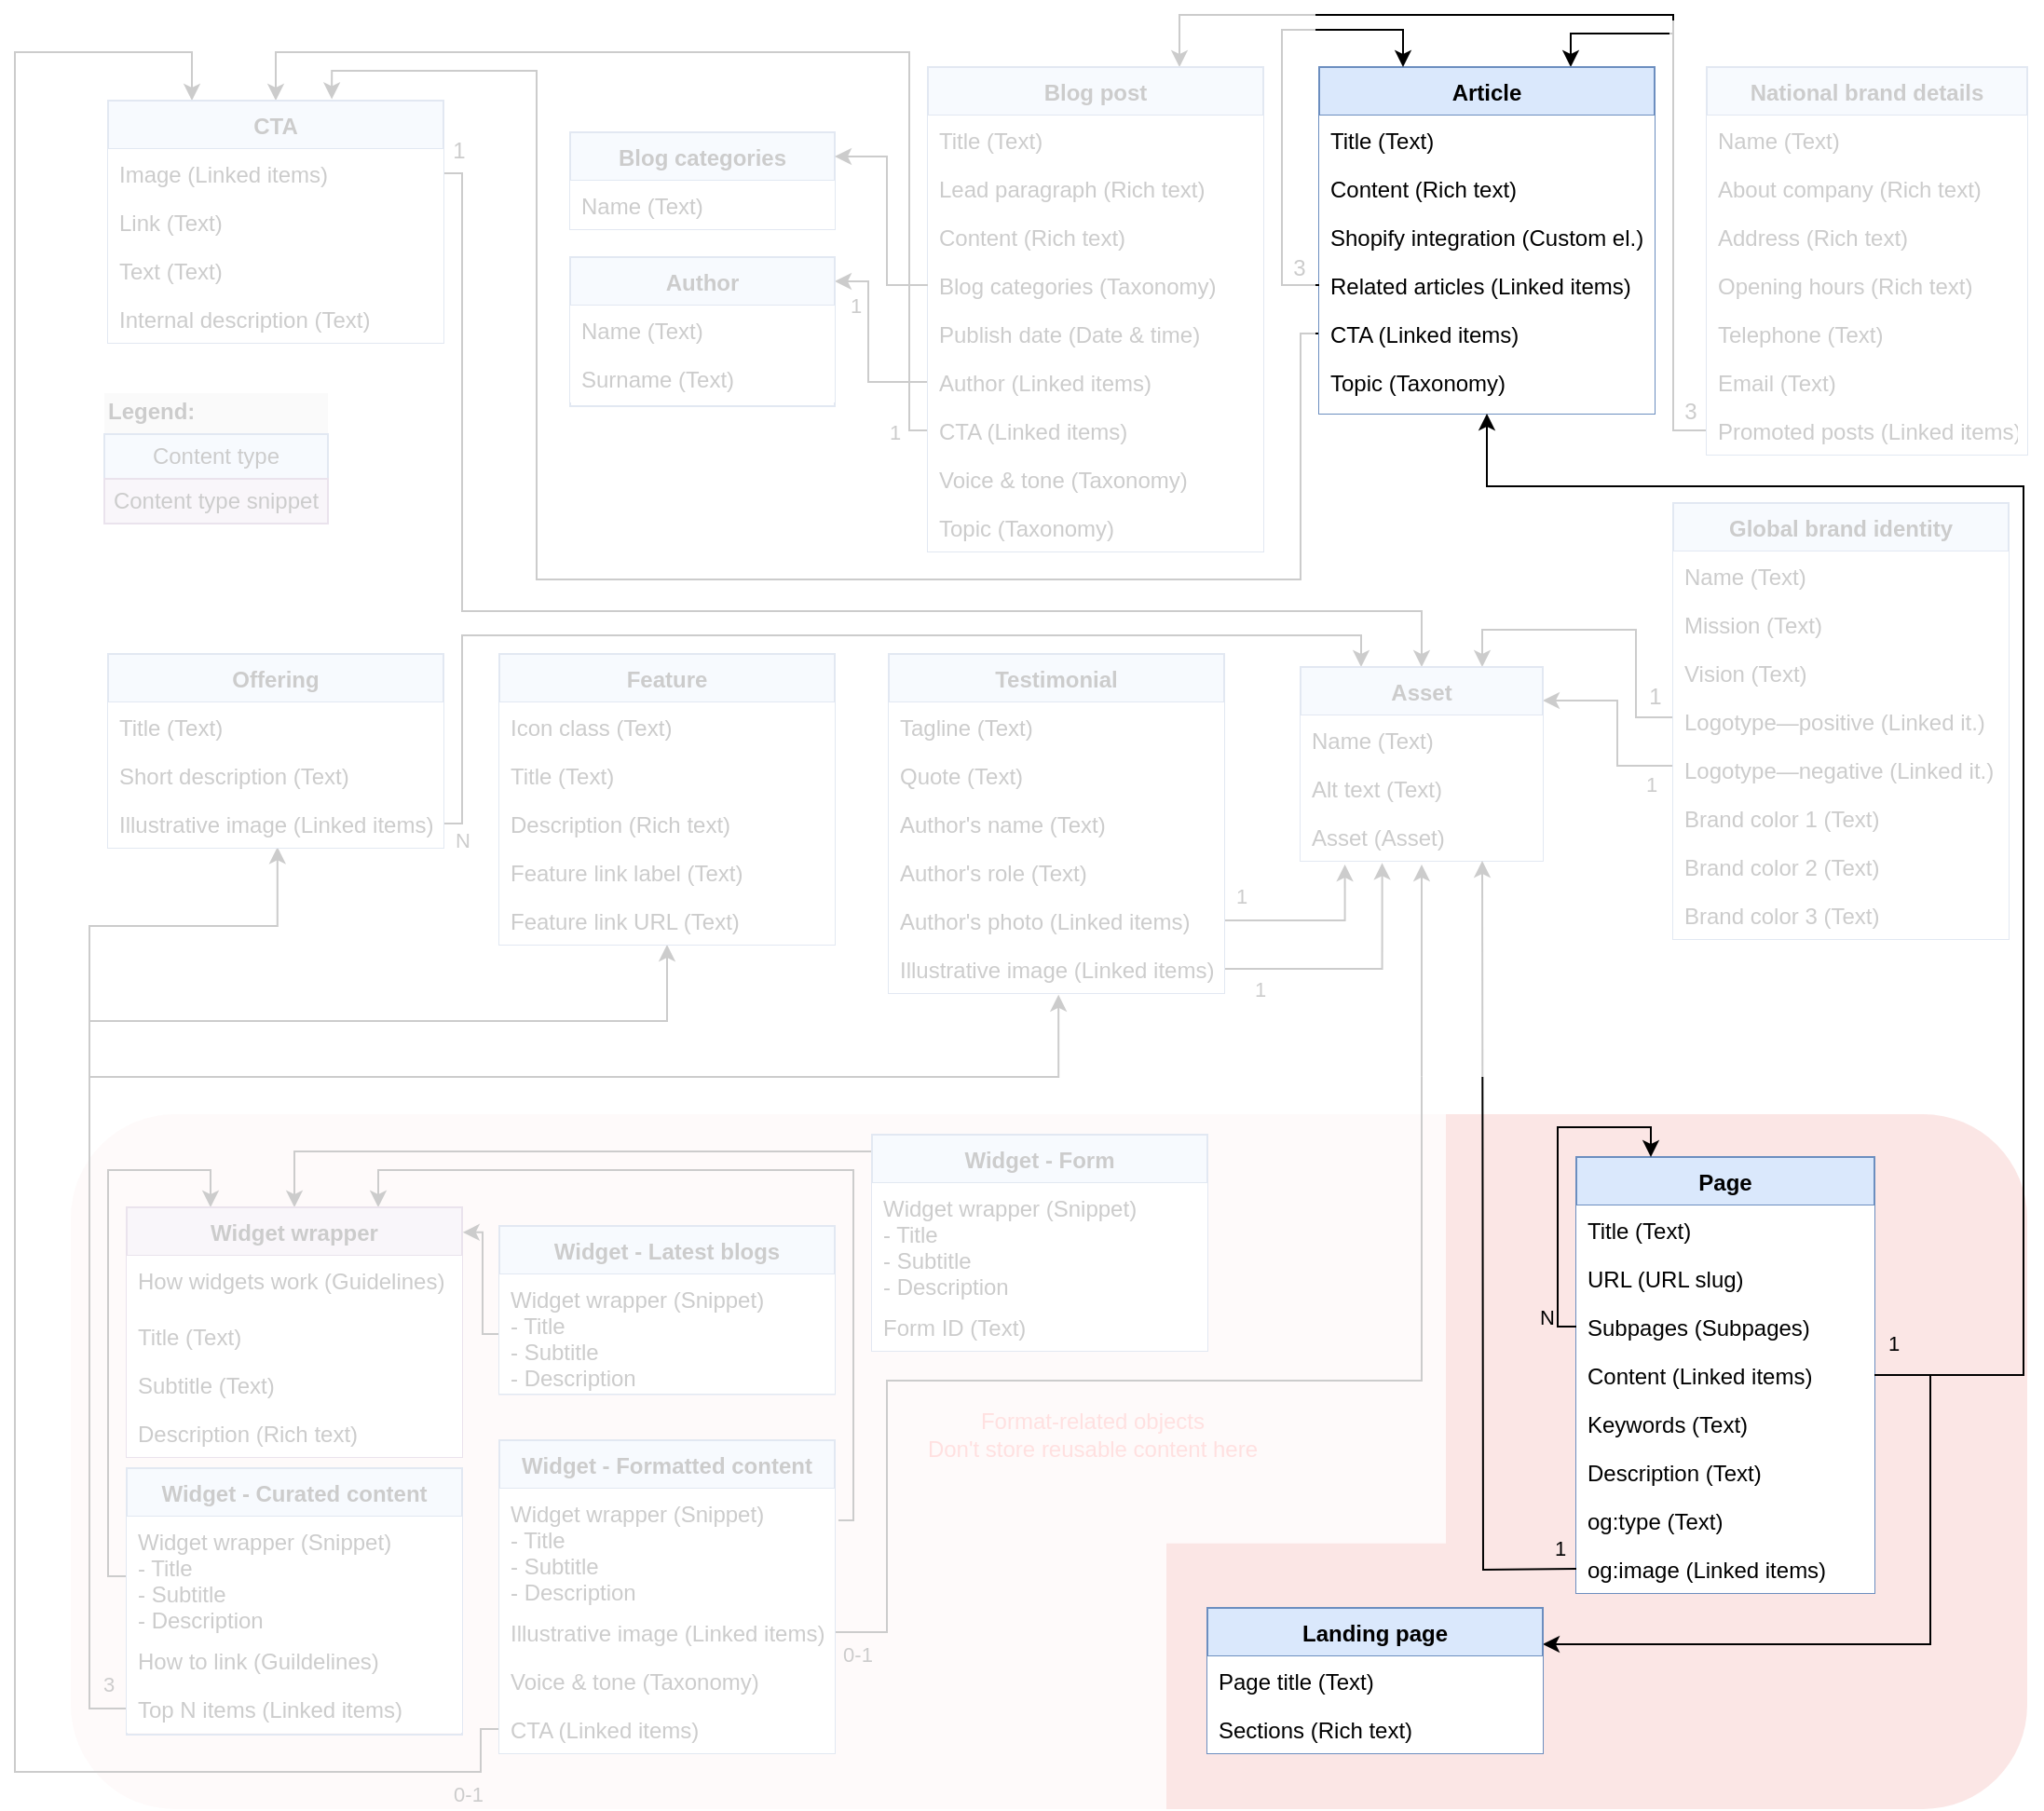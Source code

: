 <mxfile version="13.6.2" type="github">
  <diagram id="l7EoI_o5KhrgH6v80gf4" name="Page-1">
    <mxGraphModel dx="3122" dy="1862" grid="1" gridSize="10" guides="1" tooltips="1" connect="1" arrows="1" fold="0" page="1" pageScale="1" pageWidth="850" pageHeight="1100" math="0" shadow="0" extFonts="GT Walsheim^https://docs.kontent.ai/fonts/GT-Walsheim-Regular.woff">
      <root>
        <mxCell id="0" />
        <mxCell id="1" parent="0" />
        <mxCell id="Mn-jsPeLyAHsvxmleGaf-1" value="" style="rounded=1;whiteSpace=wrap;html=1;fillColor=#f8cecc;strokeColor=none;opacity=50;" parent="1" vertex="1">
          <mxGeometry x="-1058" y="-133" width="1050" height="373" as="geometry" />
        </mxCell>
        <mxCell id="Mn-jsPeLyAHsvxmleGaf-2" value="1" style="edgeStyle=orthogonalEdgeStyle;rounded=0;orthogonalLoop=1;jettySize=auto;html=1;exitX=0;exitY=0.5;exitDx=0;exitDy=0;entryX=1;entryY=0.162;entryDx=0;entryDy=0;entryPerimeter=0;" parent="1" source="Mn-jsPeLyAHsvxmleGaf-86" target="Mn-jsPeLyAHsvxmleGaf-147" edge="1">
          <mxGeometry x="0.404" y="7" relative="1" as="geometry">
            <Array as="points">
              <mxPoint x="-630" y="-526" />
              <mxPoint x="-630" y="-580" />
            </Array>
            <mxPoint x="-645" y="-577" as="targetPoint" />
            <mxPoint as="offset" />
          </mxGeometry>
        </mxCell>
        <mxCell id="Mn-jsPeLyAHsvxmleGaf-3" value="1" style="text;html=1;align=center;verticalAlign=middle;resizable=0;points=[];" parent="Mn-jsPeLyAHsvxmleGaf-2" vertex="1" connectable="0">
          <mxGeometry x="-0.88" y="29" relative="1" as="geometry">
            <mxPoint x="9" y="-13" as="offset" />
          </mxGeometry>
        </mxCell>
        <mxCell id="Mn-jsPeLyAHsvxmleGaf-5" style="edgeStyle=orthogonalEdgeStyle;rounded=0;orthogonalLoop=1;jettySize=auto;html=1;exitX=0;exitY=0.5;exitDx=0;exitDy=0;entryX=0.25;entryY=0;entryDx=0;entryDy=0;strokeColor=#000000;fontColor=#00FF00;" parent="1" source="Mn-jsPeLyAHsvxmleGaf-55" target="Mn-jsPeLyAHsvxmleGaf-62" edge="1">
          <mxGeometry relative="1" as="geometry">
            <Array as="points">
              <mxPoint x="-1038" y="115" />
              <mxPoint x="-1038" y="-103" />
              <mxPoint x="-983" y="-103" />
            </Array>
          </mxGeometry>
        </mxCell>
        <mxCell id="Mn-jsPeLyAHsvxmleGaf-11" style="edgeStyle=orthogonalEdgeStyle;rounded=0;orthogonalLoop=1;jettySize=auto;html=1;exitX=0;exitY=0.5;exitDx=0;exitDy=0;entryX=0.667;entryY=-0.006;entryDx=0;entryDy=0;strokeColor=#000000;fontColor=#00FF00;entryPerimeter=0;" parent="1" source="Mn-jsPeLyAHsvxmleGaf-77" target="Mn-jsPeLyAHsvxmleGaf-48" edge="1">
          <mxGeometry relative="1" as="geometry">
            <Array as="points">
              <mxPoint x="-398" y="-552" />
              <mxPoint x="-398" y="-420" />
              <mxPoint x="-808" y="-420" />
              <mxPoint x="-808" y="-693" />
              <mxPoint x="-918" y="-693" />
            </Array>
          </mxGeometry>
        </mxCell>
        <mxCell id="Mn-jsPeLyAHsvxmleGaf-156" value="0-1" style="text;html=1;align=center;verticalAlign=middle;resizable=0;points=[];" parent="Mn-jsPeLyAHsvxmleGaf-11" vertex="1" connectable="0">
          <mxGeometry x="-0.577" relative="1" as="geometry">
            <mxPoint x="77.67" y="-107" as="offset" />
          </mxGeometry>
        </mxCell>
        <mxCell id="Mn-jsPeLyAHsvxmleGaf-12" value="1" style="edgeStyle=orthogonalEdgeStyle;rounded=0;orthogonalLoop=1;jettySize=auto;html=1;exitX=0;exitY=0.5;exitDx=0;exitDy=0;strokeColor=#000000;fontColor=#000000;entryX=0.5;entryY=0;entryDx=0;entryDy=0;" parent="1" source="Mn-jsPeLyAHsvxmleGaf-87" target="Mn-jsPeLyAHsvxmleGaf-48" edge="1">
          <mxGeometry x="-0.966" y="8" relative="1" as="geometry">
            <mxPoint x="-1173" y="881" as="targetPoint" />
            <Array as="points">
              <mxPoint x="-608" y="-500" />
              <mxPoint x="-608" y="-703" />
              <mxPoint x="-948" y="-703" />
            </Array>
            <mxPoint y="1" as="offset" />
          </mxGeometry>
        </mxCell>
        <mxCell id="Mn-jsPeLyAHsvxmleGaf-13" style="edgeStyle=orthogonalEdgeStyle;rounded=0;orthogonalLoop=1;jettySize=auto;html=1;exitX=0;exitY=0.5;exitDx=0;exitDy=0;strokeColor=#000000;entryX=0.75;entryY=0;entryDx=0;entryDy=0;" parent="1" source="Mn-jsPeLyAHsvxmleGaf-128" target="Mn-jsPeLyAHsvxmleGaf-70" edge="1">
          <mxGeometry relative="1" as="geometry">
            <mxPoint x="-485.16" y="-423" as="targetPoint" />
            <Array as="points">
              <mxPoint x="-198" y="-500" />
              <mxPoint x="-198" y="-713" />
              <mxPoint x="-253" y="-713" />
            </Array>
          </mxGeometry>
        </mxCell>
        <mxCell id="Mn-jsPeLyAHsvxmleGaf-14" value="3" style="text;html=1;align=center;verticalAlign=middle;resizable=0;points=[];" parent="Mn-jsPeLyAHsvxmleGaf-13" vertex="1" connectable="0">
          <mxGeometry x="-0.667" y="-1" relative="1" as="geometry">
            <mxPoint x="8" y="21.83" as="offset" />
          </mxGeometry>
        </mxCell>
        <mxCell id="Mn-jsPeLyAHsvxmleGaf-25" style="edgeStyle=orthogonalEdgeStyle;rounded=0;orthogonalLoop=1;jettySize=auto;html=1;exitX=0;exitY=0.5;exitDx=0;exitDy=0;entryX=0.75;entryY=0;entryDx=0;entryDy=0;" parent="1" source="Mn-jsPeLyAHsvxmleGaf-106" target="Mn-jsPeLyAHsvxmleGaf-89" edge="1">
          <mxGeometry relative="1" as="geometry">
            <Array as="points">
              <mxPoint x="-198" y="-346" />
              <mxPoint x="-218" y="-346" />
              <mxPoint x="-218" y="-393" />
              <mxPoint x="-301" y="-393" />
            </Array>
            <mxPoint x="-275" y="-326" as="targetPoint" />
          </mxGeometry>
        </mxCell>
        <mxCell id="Mn-jsPeLyAHsvxmleGaf-26" value="1" style="text;html=1;align=center;verticalAlign=middle;resizable=0;points=[];" parent="Mn-jsPeLyAHsvxmleGaf-25" vertex="1" connectable="0">
          <mxGeometry x="-0.542" y="-2" relative="1" as="geometry">
            <mxPoint x="8" y="6.17" as="offset" />
          </mxGeometry>
        </mxCell>
        <mxCell id="Mn-jsPeLyAHsvxmleGaf-27" value="1" style="edgeStyle=orthogonalEdgeStyle;rounded=0;orthogonalLoop=1;jettySize=auto;html=1;exitX=0;exitY=0.5;exitDx=0;exitDy=0;entryX=1;entryY=0.173;entryDx=0;entryDy=0;entryPerimeter=0;" parent="1" source="Mn-jsPeLyAHsvxmleGaf-107" target="Mn-jsPeLyAHsvxmleGaf-89" edge="1">
          <mxGeometry x="-0.738" y="10" relative="1" as="geometry">
            <mxPoint x="-288" y="-356" as="targetPoint" />
            <Array as="points">
              <mxPoint x="-228" y="-320" />
              <mxPoint x="-228" y="-355" />
            </Array>
            <mxPoint as="offset" />
          </mxGeometry>
        </mxCell>
        <mxCell id="Mn-jsPeLyAHsvxmleGaf-28" value="1" style="text;html=1;align=center;verticalAlign=middle;resizable=0;points=[];" parent="Mn-jsPeLyAHsvxmleGaf-27" vertex="1" connectable="0">
          <mxGeometry x="-0.903" y="-11" relative="1" as="geometry">
            <mxPoint x="8.33" y="19" as="offset" />
          </mxGeometry>
        </mxCell>
        <mxCell id="Mn-jsPeLyAHsvxmleGaf-29" style="edgeStyle=orthogonalEdgeStyle;rounded=0;orthogonalLoop=1;jettySize=auto;html=1;exitX=1;exitY=0.5;exitDx=0;exitDy=0;entryX=0.5;entryY=0;entryDx=0;entryDy=0;" parent="1" source="Mn-jsPeLyAHsvxmleGaf-49" target="Mn-jsPeLyAHsvxmleGaf-89" edge="1">
          <mxGeometry relative="1" as="geometry">
            <mxPoint x="-848" y="-643.941" as="sourcePoint" />
            <mxPoint x="-348" y="-263" as="targetPoint" />
            <Array as="points">
              <mxPoint x="-848" y="-638" />
              <mxPoint x="-848" y="-403" />
              <mxPoint x="-333" y="-403" />
            </Array>
          </mxGeometry>
        </mxCell>
        <mxCell id="Mn-jsPeLyAHsvxmleGaf-154" value="1" style="text;html=1;align=center;verticalAlign=middle;resizable=0;points=[];" parent="Mn-jsPeLyAHsvxmleGaf-29" vertex="1" connectable="0">
          <mxGeometry x="-0.653" y="3" relative="1" as="geometry">
            <mxPoint x="-5" y="-139.5" as="offset" />
          </mxGeometry>
        </mxCell>
        <mxCell id="Mn-jsPeLyAHsvxmleGaf-31" style="edgeStyle=orthogonalEdgeStyle;rounded=0;orthogonalLoop=1;jettySize=auto;html=1;entryX=0.75;entryY=0;entryDx=0;entryDy=0;exitX=0;exitY=0.5;exitDx=0;exitDy=0;" parent="1" source="Mn-jsPeLyAHsvxmleGaf-128" target="Mn-jsPeLyAHsvxmleGaf-80" edge="1">
          <mxGeometry relative="1" as="geometry">
            <Array as="points">
              <mxPoint x="-198" y="-500" />
              <mxPoint x="-198" y="-723" />
              <mxPoint x="-463" y="-723" />
            </Array>
          </mxGeometry>
        </mxCell>
        <mxCell id="Mn-jsPeLyAHsvxmleGaf-32" style="edgeStyle=orthogonalEdgeStyle;rounded=0;orthogonalLoop=1;jettySize=auto;html=1;exitX=0;exitY=0.5;exitDx=0;exitDy=0;entryX=1.002;entryY=0.1;entryDx=0;entryDy=0;entryPerimeter=0;" parent="1" source="Mn-jsPeLyAHsvxmleGaf-99" target="Mn-jsPeLyAHsvxmleGaf-62" edge="1">
          <mxGeometry relative="1" as="geometry">
            <Array as="points">
              <mxPoint x="-837" y="-15" />
              <mxPoint x="-837" y="-70" />
            </Array>
          </mxGeometry>
        </mxCell>
        <mxCell id="Mn-jsPeLyAHsvxmleGaf-33" style="edgeStyle=orthogonalEdgeStyle;rounded=0;orthogonalLoop=1;jettySize=auto;html=1;exitX=0;exitY=0.5;exitDx=0;exitDy=0;entryX=0.505;entryY=0.987;entryDx=0;entryDy=0;entryPerimeter=0;" parent="1" source="Mn-jsPeLyAHsvxmleGaf-57" target="Mn-jsPeLyAHsvxmleGaf-153" edge="1">
          <mxGeometry relative="1" as="geometry">
            <mxPoint x="-1038" y="150" as="targetPoint" />
            <Array as="points">
              <mxPoint x="-1048" y="186" />
              <mxPoint x="-1048" y="-234" />
              <mxPoint x="-947" y="-234" />
            </Array>
          </mxGeometry>
        </mxCell>
        <mxCell id="Mn-jsPeLyAHsvxmleGaf-34" style="edgeStyle=orthogonalEdgeStyle;rounded=0;orthogonalLoop=1;jettySize=auto;html=1;exitX=0;exitY=0.5;exitDx=0;exitDy=0;entryX=0.5;entryY=1;entryDx=0;entryDy=0;" parent="1" source="Mn-jsPeLyAHsvxmleGaf-57" target="Mn-jsPeLyAHsvxmleGaf-129" edge="1">
          <mxGeometry relative="1" as="geometry">
            <Array as="points">
              <mxPoint x="-1048" y="186" />
              <mxPoint x="-1048" y="-183" />
              <mxPoint x="-738" y="-183" />
            </Array>
          </mxGeometry>
        </mxCell>
        <mxCell id="Mn-jsPeLyAHsvxmleGaf-35" value="3" style="edgeStyle=orthogonalEdgeStyle;rounded=0;orthogonalLoop=1;jettySize=auto;html=1;exitX=0;exitY=0.5;exitDx=0;exitDy=0;entryX=0.506;entryY=1.034;entryDx=0;entryDy=0;entryPerimeter=0;labelBackgroundColor=none;" parent="1" source="Mn-jsPeLyAHsvxmleGaf-57" target="Mn-jsPeLyAHsvxmleGaf-141" edge="1">
          <mxGeometry x="-0.928" y="-10" relative="1" as="geometry">
            <Array as="points">
              <mxPoint x="-1048" y="186" />
              <mxPoint x="-1048" y="-153" />
              <mxPoint x="-527" y="-153" />
            </Array>
            <mxPoint as="offset" />
          </mxGeometry>
        </mxCell>
        <mxCell id="Mn-jsPeLyAHsvxmleGaf-36" style="edgeStyle=orthogonalEdgeStyle;rounded=0;orthogonalLoop=1;jettySize=auto;html=1;exitX=0.5;exitY=0;exitDx=0;exitDy=0;entryX=0.5;entryY=0;entryDx=0;entryDy=0;" parent="1" source="Mn-jsPeLyAHsvxmleGaf-59" target="Mn-jsPeLyAHsvxmleGaf-62" edge="1">
          <mxGeometry relative="1" as="geometry">
            <Array as="points">
              <mxPoint x="-538" y="-113" />
              <mxPoint x="-938" y="-113" />
            </Array>
          </mxGeometry>
        </mxCell>
        <mxCell id="Mn-jsPeLyAHsvxmleGaf-37" style="edgeStyle=orthogonalEdgeStyle;rounded=0;orthogonalLoop=1;jettySize=auto;html=1;exitX=1.011;exitY=0.266;exitDx=0;exitDy=0;entryX=0.75;entryY=0;entryDx=0;entryDy=0;exitPerimeter=0;" parent="1" source="Mn-jsPeLyAHsvxmleGaf-94" target="Mn-jsPeLyAHsvxmleGaf-62" edge="1">
          <mxGeometry relative="1" as="geometry">
            <mxPoint x="-628" y="132.5" as="sourcePoint" />
            <Array as="points">
              <mxPoint x="-638" y="85" />
              <mxPoint x="-638" y="-103" />
              <mxPoint x="-893" y="-103" />
            </Array>
          </mxGeometry>
        </mxCell>
        <mxCell id="Mn-jsPeLyAHsvxmleGaf-40" value="0-1" style="edgeStyle=orthogonalEdgeStyle;rounded=0;orthogonalLoop=1;jettySize=auto;html=1;exitX=0;exitY=0.5;exitDx=0;exitDy=0;entryX=0.25;entryY=0;entryDx=0;entryDy=0;labelBackgroundColor=none;" parent="1" source="Mn-jsPeLyAHsvxmleGaf-97" target="Mn-jsPeLyAHsvxmleGaf-48" edge="1">
          <mxGeometry x="-0.94" y="12" relative="1" as="geometry">
            <mxPoint x="-307" y="780" as="targetPoint" />
            <Array as="points">
              <mxPoint x="-838" y="197" />
              <mxPoint x="-838" y="220" />
              <mxPoint x="-1088" y="220" />
              <mxPoint x="-1088" y="-703" />
              <mxPoint x="-993" y="-703" />
            </Array>
            <mxPoint as="offset" />
          </mxGeometry>
        </mxCell>
        <mxCell id="Mn-jsPeLyAHsvxmleGaf-41" value="1" style="edgeStyle=orthogonalEdgeStyle;rounded=0;orthogonalLoop=1;jettySize=auto;html=1;exitX=1;exitY=0.5;exitDx=0;exitDy=0;entryX=0.337;entryY=1.045;entryDx=0;entryDy=0;entryPerimeter=0;" parent="1" source="Mn-jsPeLyAHsvxmleGaf-141" target="Mn-jsPeLyAHsvxmleGaf-92" edge="1">
          <mxGeometry x="-0.732" y="-11" relative="1" as="geometry">
            <mxPoint x="-361" y="-264" as="targetPoint" />
            <Array as="points">
              <mxPoint x="-354" y="-211" />
            </Array>
            <mxPoint as="offset" />
          </mxGeometry>
        </mxCell>
        <mxCell id="Mn-jsPeLyAHsvxmleGaf-42" value="1" style="edgeStyle=orthogonalEdgeStyle;rounded=0;orthogonalLoop=1;jettySize=auto;html=1;entryX=0.183;entryY=1.077;entryDx=0;entryDy=0;exitX=1;exitY=0.5;exitDx=0;exitDy=0;entryPerimeter=0;" parent="1" source="Mn-jsPeLyAHsvxmleGaf-140" target="Mn-jsPeLyAHsvxmleGaf-92" edge="1">
          <mxGeometry x="0.643" y="56" relative="1" as="geometry">
            <mxPoint x="-348" y="307" as="sourcePoint" />
            <Array as="points">
              <mxPoint x="-374" y="-237" />
            </Array>
            <mxPoint as="offset" />
          </mxGeometry>
        </mxCell>
        <mxCell id="Mn-jsPeLyAHsvxmleGaf-43" value="0-1" style="edgeStyle=orthogonalEdgeStyle;rounded=0;orthogonalLoop=1;jettySize=auto;html=1;exitX=1;exitY=0.5;exitDx=0;exitDy=0;entryX=0.5;entryY=1.077;entryDx=0;entryDy=0;entryPerimeter=0;labelBackgroundColor=none;" parent="1" source="Mn-jsPeLyAHsvxmleGaf-95" target="Mn-jsPeLyAHsvxmleGaf-92" edge="1">
          <mxGeometry x="-0.967" y="-12" relative="1" as="geometry">
            <Array as="points">
              <mxPoint x="-620" y="145" />
              <mxPoint x="-620" y="10" />
              <mxPoint x="-333" y="10" />
            </Array>
            <mxPoint as="offset" />
          </mxGeometry>
        </mxCell>
        <mxCell id="Mn-jsPeLyAHsvxmleGaf-44" value="N" style="edgeStyle=orthogonalEdgeStyle;rounded=0;orthogonalLoop=1;jettySize=auto;html=1;exitX=1;exitY=0.5;exitDx=0;exitDy=0;entryX=0.25;entryY=0;entryDx=0;entryDy=0;" parent="1" source="Mn-jsPeLyAHsvxmleGaf-153" target="Mn-jsPeLyAHsvxmleGaf-89" edge="1">
          <mxGeometry x="-0.967" y="-9" relative="1" as="geometry">
            <Array as="points">
              <mxPoint x="-848" y="-289" />
              <mxPoint x="-848" y="-390" />
              <mxPoint x="-365" y="-390" />
            </Array>
            <mxPoint x="-9" y="9" as="offset" />
          </mxGeometry>
        </mxCell>
        <mxCell id="Mn-jsPeLyAHsvxmleGaf-45" value="&lt;font color=&quot;#ff6666&quot;&gt;Format-related objects&lt;br&gt;Don&#39;t store reusable content here&lt;/font&gt;" style="text;html=1;strokeColor=none;fillColor=none;align=center;verticalAlign=middle;whiteSpace=wrap;rounded=0;opacity=50;" parent="1" vertex="1">
          <mxGeometry x="-601" y="20" width="183" height="37" as="geometry" />
        </mxCell>
        <mxCell id="Mn-jsPeLyAHsvxmleGaf-48" value="CTA" style="swimlane;fontStyle=1;align=center;verticalAlign=top;childLayout=stackLayout;horizontal=1;startSize=26;horizontalStack=0;resizeParent=1;resizeLast=0;collapsible=1;marginBottom=0;rounded=0;shadow=0;strokeWidth=1;fillColor=#dae8fc;strokeColor=#6c8ebf;" parent="1" vertex="1">
          <mxGeometry x="-1038" y="-677" width="180" height="130" as="geometry">
            <mxRectangle x="230" y="140" width="160" height="26" as="alternateBounds" />
          </mxGeometry>
        </mxCell>
        <mxCell id="Mn-jsPeLyAHsvxmleGaf-49" value="Image (Linked items)" style="text;align=left;verticalAlign=top;spacingLeft=4;spacingRight=4;overflow=hidden;rotatable=0;points=[[0,0.5],[1,0.5]];portConstraint=eastwest;fillColor=#ffffff;" parent="Mn-jsPeLyAHsvxmleGaf-48" vertex="1">
          <mxGeometry y="26" width="180" height="26" as="geometry" />
        </mxCell>
        <mxCell id="Mn-jsPeLyAHsvxmleGaf-50" value="Link (Text)" style="text;align=left;verticalAlign=top;spacingLeft=4;spacingRight=4;overflow=hidden;rotatable=0;points=[[0,0.5],[1,0.5]];portConstraint=eastwest;fillColor=#ffffff;" parent="Mn-jsPeLyAHsvxmleGaf-48" vertex="1">
          <mxGeometry y="52" width="180" height="26" as="geometry" />
        </mxCell>
        <mxCell id="Mn-jsPeLyAHsvxmleGaf-51" value="Text (Text)" style="text;align=left;verticalAlign=top;spacingLeft=4;spacingRight=4;overflow=hidden;rotatable=0;points=[[0,0.5],[1,0.5]];portConstraint=eastwest;fillColor=#ffffff;" parent="Mn-jsPeLyAHsvxmleGaf-48" vertex="1">
          <mxGeometry y="78" width="180" height="26" as="geometry" />
        </mxCell>
        <mxCell id="Mn-jsPeLyAHsvxmleGaf-52" value="Internal description (Text)" style="text;align=left;verticalAlign=top;spacingLeft=4;spacingRight=4;overflow=hidden;rotatable=0;points=[[0,0.5],[1,0.5]];portConstraint=eastwest;fillColor=#ffffff;" parent="Mn-jsPeLyAHsvxmleGaf-48" vertex="1">
          <mxGeometry y="104" width="180" height="26" as="geometry" />
        </mxCell>
        <mxCell id="Mn-jsPeLyAHsvxmleGaf-54" value="Widget - Curated content" style="swimlane;fontStyle=1;align=center;verticalAlign=top;childLayout=stackLayout;horizontal=1;startSize=26;horizontalStack=0;resizeParent=1;resizeLast=0;collapsible=1;marginBottom=0;rounded=0;shadow=0;strokeWidth=1;fillColor=#dae8fc;strokeColor=#6c8ebf;" parent="1" vertex="1">
          <mxGeometry x="-1028" y="57" width="180" height="143" as="geometry">
            <mxRectangle x="230" y="140" width="160" height="26" as="alternateBounds" />
          </mxGeometry>
        </mxCell>
        <mxCell id="Mn-jsPeLyAHsvxmleGaf-55" value="Widget wrapper (Snippet)&#xa;- Title&#xa;- Subtitle&#xa;- Description" style="text;align=left;verticalAlign=top;spacingLeft=4;spacingRight=4;overflow=hidden;rotatable=0;points=[[0,0.5],[1,0.5]];portConstraint=eastwest;fillColor=#ffffff;" parent="Mn-jsPeLyAHsvxmleGaf-54" vertex="1">
          <mxGeometry y="26" width="180" height="64" as="geometry" />
        </mxCell>
        <mxCell id="Mn-jsPeLyAHsvxmleGaf-56" value="How to link (Guildelines)" style="text;align=left;verticalAlign=top;spacingLeft=4;spacingRight=4;overflow=hidden;rotatable=0;points=[[0,0.5],[1,0.5]];portConstraint=eastwest;fillColor=#ffffff;strokeColor=none;" parent="Mn-jsPeLyAHsvxmleGaf-54" vertex="1">
          <mxGeometry y="90" width="180" height="26" as="geometry" />
        </mxCell>
        <mxCell id="Mn-jsPeLyAHsvxmleGaf-57" value="Top N items (Linked items)" style="text;align=left;verticalAlign=top;spacingLeft=4;spacingRight=4;overflow=hidden;rotatable=0;points=[[0,0.5],[1,0.5]];portConstraint=eastwest;fillColor=#ffffff;strokeColor=none;" parent="Mn-jsPeLyAHsvxmleGaf-54" vertex="1">
          <mxGeometry y="116" width="180" height="26" as="geometry" />
        </mxCell>
        <mxCell id="Mn-jsPeLyAHsvxmleGaf-59" value="Widget - Form" style="swimlane;fontStyle=1;align=center;verticalAlign=top;childLayout=stackLayout;horizontal=1;startSize=26;horizontalStack=0;resizeParent=1;resizeLast=0;collapsible=1;marginBottom=0;rounded=0;shadow=0;strokeWidth=1;fillColor=#dae8fc;strokeColor=#6c8ebf;" parent="1" vertex="1">
          <mxGeometry x="-628" y="-122" width="180" height="116" as="geometry">
            <mxRectangle x="230" y="140" width="160" height="26" as="alternateBounds" />
          </mxGeometry>
        </mxCell>
        <mxCell id="Mn-jsPeLyAHsvxmleGaf-60" value="Widget wrapper (Snippet)&#xa;- Title&#xa;- Subtitle&#xa;- Description" style="text;align=left;verticalAlign=top;spacingLeft=4;spacingRight=4;overflow=hidden;rotatable=0;points=[[0,0.5],[1,0.5]];portConstraint=eastwest;fillColor=#ffffff;" parent="Mn-jsPeLyAHsvxmleGaf-59" vertex="1">
          <mxGeometry y="26" width="180" height="64" as="geometry" />
        </mxCell>
        <mxCell id="Mn-jsPeLyAHsvxmleGaf-61" value="Form ID (Text)" style="text;align=left;verticalAlign=top;spacingLeft=4;spacingRight=4;overflow=hidden;rotatable=0;points=[[0,0.5],[1,0.5]];portConstraint=eastwest;fillColor=#ffffff;strokeColor=none;" parent="Mn-jsPeLyAHsvxmleGaf-59" vertex="1">
          <mxGeometry y="90" width="180" height="26" as="geometry" />
        </mxCell>
        <mxCell id="Mn-jsPeLyAHsvxmleGaf-62" value="Widget wrapper" style="swimlane;fontStyle=1;align=center;verticalAlign=top;childLayout=stackLayout;horizontal=1;startSize=26;horizontalStack=0;resizeParent=1;resizeLast=0;collapsible=1;marginBottom=0;rounded=0;shadow=0;strokeWidth=1;fillColor=#e1d5e7;strokeColor=#9673a6;" parent="1" vertex="1">
          <mxGeometry x="-1028" y="-83" width="180" height="134" as="geometry">
            <mxRectangle x="230" y="140" width="160" height="26" as="alternateBounds" />
          </mxGeometry>
        </mxCell>
        <mxCell id="Mn-jsPeLyAHsvxmleGaf-63" value="How widgets work (Guidelines)" style="text;align=left;verticalAlign=top;spacingLeft=4;spacingRight=4;overflow=hidden;rotatable=0;points=[[0,0.5],[1,0.5]];portConstraint=eastwest;fillColor=#ffffff;" parent="Mn-jsPeLyAHsvxmleGaf-62" vertex="1">
          <mxGeometry y="26" width="180" height="30" as="geometry" />
        </mxCell>
        <mxCell id="Mn-jsPeLyAHsvxmleGaf-64" value="Title (Text)" style="text;align=left;verticalAlign=top;spacingLeft=4;spacingRight=4;overflow=hidden;rotatable=0;points=[[0,0.5],[1,0.5]];portConstraint=eastwest;fillColor=#ffffff;" parent="Mn-jsPeLyAHsvxmleGaf-62" vertex="1">
          <mxGeometry y="56" width="180" height="26" as="geometry" />
        </mxCell>
        <mxCell id="Mn-jsPeLyAHsvxmleGaf-65" value="Subtitle (Text)" style="text;align=left;verticalAlign=top;spacingLeft=4;spacingRight=4;overflow=hidden;rotatable=0;points=[[0,0.5],[1,0.5]];portConstraint=eastwest;fillColor=#ffffff;" parent="Mn-jsPeLyAHsvxmleGaf-62" vertex="1">
          <mxGeometry y="82" width="180" height="26" as="geometry" />
        </mxCell>
        <mxCell id="Mn-jsPeLyAHsvxmleGaf-66" value="Description (Rich text)" style="text;align=left;verticalAlign=top;spacingLeft=4;spacingRight=4;overflow=hidden;rotatable=0;points=[[0,0.5],[1,0.5]];portConstraint=eastwest;fillColor=#ffffff;" parent="Mn-jsPeLyAHsvxmleGaf-62" vertex="1">
          <mxGeometry y="108" width="180" height="26" as="geometry" />
        </mxCell>
        <mxCell id="Mn-jsPeLyAHsvxmleGaf-70" value="Article" style="swimlane;fontStyle=1;align=center;verticalAlign=top;childLayout=stackLayout;horizontal=1;startSize=26;horizontalStack=0;resizeParent=1;resizeLast=0;collapsible=1;marginBottom=0;rounded=0;shadow=0;strokeWidth=1;fillColor=#dae8fc;strokeColor=#6c8ebf;" parent="1" vertex="1">
          <mxGeometry x="-388" y="-695" width="180" height="186" as="geometry">
            <mxRectangle x="230" y="140" width="160" height="26" as="alternateBounds" />
          </mxGeometry>
        </mxCell>
        <mxCell id="Mn-jsPeLyAHsvxmleGaf-71" value="Title (Text)" style="text;align=left;verticalAlign=top;spacingLeft=4;spacingRight=4;overflow=hidden;rotatable=0;points=[[0,0.5],[1,0.5]];portConstraint=eastwest;fontColor=#000000;fillColor=#ffffff;" parent="Mn-jsPeLyAHsvxmleGaf-70" vertex="1">
          <mxGeometry y="26" width="180" height="26" as="geometry" />
        </mxCell>
        <mxCell id="Mn-jsPeLyAHsvxmleGaf-72" value="Content (Rich text)" style="text;align=left;verticalAlign=top;spacingLeft=4;spacingRight=4;overflow=hidden;rotatable=0;points=[[0,0.5],[1,0.5]];portConstraint=eastwest;rounded=0;shadow=0;html=0;fontColor=#000000;fillColor=#ffffff;" parent="Mn-jsPeLyAHsvxmleGaf-70" vertex="1">
          <mxGeometry y="52" width="180" height="26" as="geometry" />
        </mxCell>
        <mxCell id="Mn-jsPeLyAHsvxmleGaf-73" style="edgeStyle=orthogonalEdgeStyle;rounded=0;orthogonalLoop=1;jettySize=auto;html=1;exitX=0;exitY=0.5;exitDx=0;exitDy=0;entryX=0.25;entryY=0;entryDx=0;entryDy=0;" parent="Mn-jsPeLyAHsvxmleGaf-70" source="Mn-jsPeLyAHsvxmleGaf-76" target="Mn-jsPeLyAHsvxmleGaf-70" edge="1">
          <mxGeometry relative="1" as="geometry">
            <Array as="points">
              <mxPoint x="-20" y="117" />
              <mxPoint x="-20" y="-20" />
              <mxPoint x="45" y="-20" />
            </Array>
          </mxGeometry>
        </mxCell>
        <mxCell id="Mn-jsPeLyAHsvxmleGaf-74" value="3" style="text;html=1;align=center;verticalAlign=middle;resizable=0;points=[];labelBackgroundColor=#ffffff;" parent="Mn-jsPeLyAHsvxmleGaf-73" vertex="1" connectable="0">
          <mxGeometry x="-0.728" y="-6" relative="1" as="geometry">
            <mxPoint x="3" y="3.33" as="offset" />
          </mxGeometry>
        </mxCell>
        <mxCell id="Mn-jsPeLyAHsvxmleGaf-75" value="Shopify integration (Custom el.)" style="text;align=left;verticalAlign=top;spacingLeft=4;spacingRight=4;overflow=hidden;rotatable=0;points=[[0,0.5],[1,0.5]];portConstraint=eastwest;rounded=0;shadow=0;html=0;fontColor=#000000;fillColor=#ffffff;" parent="Mn-jsPeLyAHsvxmleGaf-70" vertex="1">
          <mxGeometry y="78" width="180" height="26" as="geometry" />
        </mxCell>
        <mxCell id="Mn-jsPeLyAHsvxmleGaf-76" value="Related articles (Linked items)" style="text;align=left;verticalAlign=top;spacingLeft=4;spacingRight=4;overflow=hidden;rotatable=0;points=[[0,0.5],[1,0.5]];portConstraint=eastwest;rounded=0;shadow=0;html=0;fillColor=#ffffff;" parent="Mn-jsPeLyAHsvxmleGaf-70" vertex="1">
          <mxGeometry y="104" width="180" height="26" as="geometry" />
        </mxCell>
        <mxCell id="Mn-jsPeLyAHsvxmleGaf-77" value="CTA (Linked items)" style="text;align=left;verticalAlign=top;spacingLeft=4;spacingRight=4;overflow=hidden;rotatable=0;points=[[0,0.5],[1,0.5]];portConstraint=eastwest;rounded=0;shadow=0;html=0;fontColor=#000000;fillColor=#ffffff;" parent="Mn-jsPeLyAHsvxmleGaf-70" vertex="1">
          <mxGeometry y="130" width="180" height="26" as="geometry" />
        </mxCell>
        <mxCell id="j0ZGH8-c-Zr-b-7FZGxw-2" value="Topic (Taxonomy)" style="text;align=left;verticalAlign=top;spacingLeft=4;spacingRight=4;overflow=hidden;rotatable=0;points=[[0,0.5],[1,0.5]];portConstraint=eastwest;rounded=0;shadow=0;html=0;fontColor=#000000;fillColor=#ffffff;" parent="Mn-jsPeLyAHsvxmleGaf-70" vertex="1">
          <mxGeometry y="156" width="180" height="30" as="geometry" />
        </mxCell>
        <mxCell id="Mn-jsPeLyAHsvxmleGaf-80" value="Blog post" style="swimlane;fontStyle=1;align=center;verticalAlign=top;childLayout=stackLayout;horizontal=1;startSize=26;horizontalStack=0;resizeParent=1;resizeLast=0;collapsible=1;marginBottom=0;rounded=0;shadow=0;strokeWidth=1;fillColor=#dae8fc;strokeColor=#6c8ebf;" parent="1" vertex="1">
          <mxGeometry x="-598" y="-695" width="180" height="260" as="geometry">
            <mxRectangle x="550" y="140" width="160" height="26" as="alternateBounds" />
          </mxGeometry>
        </mxCell>
        <mxCell id="Mn-jsPeLyAHsvxmleGaf-81" value="Title (Text)" style="text;align=left;verticalAlign=top;spacingLeft=4;spacingRight=4;overflow=hidden;rotatable=0;points=[[0,0.5],[1,0.5]];portConstraint=eastwest;fillColor=#ffffff;" parent="Mn-jsPeLyAHsvxmleGaf-80" vertex="1">
          <mxGeometry y="26" width="180" height="26" as="geometry" />
        </mxCell>
        <mxCell id="Mn-jsPeLyAHsvxmleGaf-82" value="Lead paragraph (Rich text)" style="text;align=left;verticalAlign=top;spacingLeft=4;spacingRight=4;overflow=hidden;rotatable=0;points=[[0,0.5],[1,0.5]];portConstraint=eastwest;rounded=0;shadow=0;html=0;fillColor=#ffffff;" parent="Mn-jsPeLyAHsvxmleGaf-80" vertex="1">
          <mxGeometry y="52" width="180" height="26" as="geometry" />
        </mxCell>
        <mxCell id="Mn-jsPeLyAHsvxmleGaf-83" value="Content (Rich text)" style="text;align=left;verticalAlign=top;spacingLeft=4;spacingRight=4;overflow=hidden;rotatable=0;points=[[0,0.5],[1,0.5]];portConstraint=eastwest;rounded=0;shadow=0;html=0;fillColor=#ffffff;" parent="Mn-jsPeLyAHsvxmleGaf-80" vertex="1">
          <mxGeometry y="78" width="180" height="26" as="geometry" />
        </mxCell>
        <mxCell id="Mn-jsPeLyAHsvxmleGaf-84" value="Blog categories (Taxonomy)" style="text;align=left;verticalAlign=top;spacingLeft=4;spacingRight=4;overflow=hidden;rotatable=0;points=[[0,0.5],[1,0.5]];portConstraint=eastwest;rounded=0;shadow=0;html=0;fontColor=#000000;fillColor=#ffffff;" parent="Mn-jsPeLyAHsvxmleGaf-80" vertex="1">
          <mxGeometry y="104" width="180" height="26" as="geometry" />
        </mxCell>
        <mxCell id="Mn-jsPeLyAHsvxmleGaf-85" value="Publish date (Date &amp; time)" style="text;align=left;verticalAlign=top;spacingLeft=4;spacingRight=4;overflow=hidden;rotatable=0;points=[[0,0.5],[1,0.5]];portConstraint=eastwest;rounded=0;shadow=0;html=0;fillColor=#ffffff;" parent="Mn-jsPeLyAHsvxmleGaf-80" vertex="1">
          <mxGeometry y="130" width="180" height="26" as="geometry" />
        </mxCell>
        <mxCell id="Mn-jsPeLyAHsvxmleGaf-86" value="Author (Linked items)" style="text;align=left;verticalAlign=top;spacingLeft=4;spacingRight=4;overflow=hidden;rotatable=0;points=[[0,0.5],[1,0.5]];portConstraint=eastwest;rounded=0;shadow=0;html=0;fillColor=#ffffff;" parent="Mn-jsPeLyAHsvxmleGaf-80" vertex="1">
          <mxGeometry y="156" width="180" height="26" as="geometry" />
        </mxCell>
        <mxCell id="Mn-jsPeLyAHsvxmleGaf-87" value="CTA (Linked items)" style="text;align=left;verticalAlign=top;spacingLeft=4;spacingRight=4;overflow=hidden;rotatable=0;points=[[0,0.5],[1,0.5]];portConstraint=eastwest;rounded=0;shadow=0;html=0;fontColor=#000000;fillColor=#ffffff;" parent="Mn-jsPeLyAHsvxmleGaf-80" vertex="1">
          <mxGeometry y="182" width="180" height="26" as="geometry" />
        </mxCell>
        <mxCell id="Mn-jsPeLyAHsvxmleGaf-88" value="Voice &amp; tone (Taxonomy)" style="text;align=left;verticalAlign=top;spacingLeft=4;spacingRight=4;overflow=hidden;rotatable=0;points=[[0,0.5],[1,0.5]];portConstraint=eastwest;fillColor=#ffffff;" parent="Mn-jsPeLyAHsvxmleGaf-80" vertex="1">
          <mxGeometry y="208" width="180" height="26" as="geometry" />
        </mxCell>
        <mxCell id="j0ZGH8-c-Zr-b-7FZGxw-1" value="Topic (Taxonomy)" style="text;align=left;verticalAlign=top;spacingLeft=4;spacingRight=4;overflow=hidden;rotatable=0;points=[[0,0.5],[1,0.5]];portConstraint=eastwest;fillColor=#ffffff;" parent="Mn-jsPeLyAHsvxmleGaf-80" vertex="1">
          <mxGeometry y="234" width="180" height="26" as="geometry" />
        </mxCell>
        <mxCell id="Mn-jsPeLyAHsvxmleGaf-89" value="Asset" style="swimlane;fontStyle=1;align=center;verticalAlign=top;childLayout=stackLayout;horizontal=1;startSize=26;horizontalStack=0;resizeParent=1;resizeLast=0;collapsible=1;marginBottom=0;rounded=0;shadow=0;strokeWidth=1;fillColor=#dae8fc;strokeColor=#6c8ebf;" parent="1" vertex="1">
          <mxGeometry x="-398" y="-373" width="130" height="104" as="geometry">
            <mxRectangle x="230" y="140" width="160" height="26" as="alternateBounds" />
          </mxGeometry>
        </mxCell>
        <mxCell id="Mn-jsPeLyAHsvxmleGaf-90" value="Name (Text)" style="text;align=left;verticalAlign=top;spacingLeft=4;spacingRight=4;overflow=hidden;rotatable=0;points=[[0,0.5],[1,0.5]];portConstraint=eastwest;fillColor=#ffffff;" parent="Mn-jsPeLyAHsvxmleGaf-89" vertex="1">
          <mxGeometry y="26" width="130" height="26" as="geometry" />
        </mxCell>
        <mxCell id="Mn-jsPeLyAHsvxmleGaf-91" value="Alt text (Text)" style="text;align=left;verticalAlign=top;spacingLeft=4;spacingRight=4;overflow=hidden;rotatable=0;points=[[0,0.5],[1,0.5]];portConstraint=eastwest;rounded=0;shadow=0;html=0;fillColor=#ffffff;" parent="Mn-jsPeLyAHsvxmleGaf-89" vertex="1">
          <mxGeometry y="52" width="130" height="26" as="geometry" />
        </mxCell>
        <mxCell id="Mn-jsPeLyAHsvxmleGaf-92" value="Asset (Asset)" style="text;align=left;verticalAlign=top;spacingLeft=4;spacingRight=4;overflow=hidden;rotatable=0;points=[[0,0.5],[1,0.5]];portConstraint=eastwest;rounded=0;shadow=0;html=0;fillColor=#ffffff;" parent="Mn-jsPeLyAHsvxmleGaf-89" vertex="1">
          <mxGeometry y="78" width="130" height="26" as="geometry" />
        </mxCell>
        <mxCell id="Mn-jsPeLyAHsvxmleGaf-93" value="Widget - Formatted content" style="swimlane;fontStyle=1;align=center;verticalAlign=top;childLayout=stackLayout;horizontal=1;startSize=26;horizontalStack=0;resizeParent=1;resizeLast=0;collapsible=1;marginBottom=0;rounded=0;shadow=0;strokeWidth=1;fillColor=#dae8fc;strokeColor=#6c8ebf;" parent="1" vertex="1">
          <mxGeometry x="-828" y="42" width="180" height="168" as="geometry">
            <mxRectangle x="230" y="140" width="160" height="26" as="alternateBounds" />
          </mxGeometry>
        </mxCell>
        <mxCell id="Mn-jsPeLyAHsvxmleGaf-94" value="Widget wrapper (Snippet)&#xa;- Title&#xa;- Subtitle&#xa;- Description" style="text;align=left;verticalAlign=top;spacingLeft=4;spacingRight=4;overflow=hidden;rotatable=0;points=[[0,0.5],[1,0.5]];portConstraint=eastwest;fillColor=#ffffff;" parent="Mn-jsPeLyAHsvxmleGaf-93" vertex="1">
          <mxGeometry y="26" width="180" height="64" as="geometry" />
        </mxCell>
        <mxCell id="Mn-jsPeLyAHsvxmleGaf-95" value="Illustrative image (Linked items)" style="text;align=left;verticalAlign=top;spacingLeft=4;spacingRight=4;overflow=hidden;rotatable=0;points=[[0,0.5],[1,0.5]];portConstraint=eastwest;fillColor=#ffffff;" parent="Mn-jsPeLyAHsvxmleGaf-93" vertex="1">
          <mxGeometry y="90" width="180" height="26" as="geometry" />
        </mxCell>
        <mxCell id="Mn-jsPeLyAHsvxmleGaf-96" value="Voice &amp; tone (Taxonomy)" style="text;align=left;verticalAlign=top;spacingLeft=4;spacingRight=4;overflow=hidden;rotatable=0;points=[[0,0.5],[1,0.5]];portConstraint=eastwest;fillColor=#ffffff;" parent="Mn-jsPeLyAHsvxmleGaf-93" vertex="1">
          <mxGeometry y="116" width="180" height="26" as="geometry" />
        </mxCell>
        <mxCell id="Mn-jsPeLyAHsvxmleGaf-97" value="CTA (Linked items)" style="text;align=left;verticalAlign=top;spacingLeft=4;spacingRight=4;overflow=hidden;rotatable=0;points=[[0,0.5],[1,0.5]];portConstraint=eastwest;rounded=0;shadow=0;html=0;fillColor=#ffffff;" parent="Mn-jsPeLyAHsvxmleGaf-93" vertex="1">
          <mxGeometry y="142" width="180" height="26" as="geometry" />
        </mxCell>
        <mxCell id="Mn-jsPeLyAHsvxmleGaf-98" value="Widget - Latest blogs" style="swimlane;fontStyle=1;align=center;verticalAlign=top;childLayout=stackLayout;horizontal=1;startSize=26;horizontalStack=0;resizeParent=1;resizeLast=0;collapsible=1;marginBottom=0;rounded=0;shadow=0;strokeWidth=1;fillColor=#dae8fc;strokeColor=#6c8ebf;" parent="1" vertex="1">
          <mxGeometry x="-828" y="-73" width="180" height="90.25" as="geometry">
            <mxRectangle x="230" y="140" width="160" height="26" as="alternateBounds" />
          </mxGeometry>
        </mxCell>
        <mxCell id="Mn-jsPeLyAHsvxmleGaf-99" value="Widget wrapper (Snippet)&#xa;- Title&#xa;- Subtitle&#xa;- Description" style="text;align=left;verticalAlign=top;spacingLeft=4;spacingRight=4;overflow=hidden;rotatable=0;points=[[0,0.5],[1,0.5]];portConstraint=eastwest;fillColor=#ffffff;" parent="Mn-jsPeLyAHsvxmleGaf-98" vertex="1">
          <mxGeometry y="26" width="180" height="64" as="geometry" />
        </mxCell>
        <mxCell id="Mn-jsPeLyAHsvxmleGaf-102" value="Global brand identity" style="swimlane;fontStyle=1;align=center;verticalAlign=top;childLayout=stackLayout;horizontal=1;startSize=26;horizontalStack=0;resizeParent=1;resizeLast=0;collapsible=1;marginBottom=0;rounded=0;shadow=0;strokeWidth=1;fillColor=#dae8fc;strokeColor=#6c8ebf;" parent="1" vertex="1">
          <mxGeometry x="-198" y="-461" width="180" height="234" as="geometry">
            <mxRectangle x="230" y="140" width="160" height="26" as="alternateBounds" />
          </mxGeometry>
        </mxCell>
        <mxCell id="Mn-jsPeLyAHsvxmleGaf-103" value="Name (Text)" style="text;align=left;verticalAlign=top;spacingLeft=4;spacingRight=4;overflow=hidden;rotatable=0;points=[[0,0.5],[1,0.5]];portConstraint=eastwest;rounded=0;shadow=0;html=0;fontColor=#000000;fillColor=#ffffff;" parent="Mn-jsPeLyAHsvxmleGaf-102" vertex="1">
          <mxGeometry y="26" width="180" height="26" as="geometry" />
        </mxCell>
        <mxCell id="Mn-jsPeLyAHsvxmleGaf-104" value="Mission (Text)" style="text;align=left;verticalAlign=top;spacingLeft=4;spacingRight=4;overflow=hidden;rotatable=0;points=[[0,0.5],[1,0.5]];portConstraint=eastwest;rounded=0;shadow=0;html=0;fontColor=#000000;fillColor=#ffffff;" parent="Mn-jsPeLyAHsvxmleGaf-102" vertex="1">
          <mxGeometry y="52" width="180" height="26" as="geometry" />
        </mxCell>
        <mxCell id="Mn-jsPeLyAHsvxmleGaf-105" value="Vision (Text)" style="text;align=left;verticalAlign=top;spacingLeft=4;spacingRight=4;overflow=hidden;rotatable=0;points=[[0,0.5],[1,0.5]];portConstraint=eastwest;rounded=0;shadow=0;html=0;fontColor=#000000;fillColor=#ffffff;" parent="Mn-jsPeLyAHsvxmleGaf-102" vertex="1">
          <mxGeometry y="78" width="180" height="26" as="geometry" />
        </mxCell>
        <mxCell id="Mn-jsPeLyAHsvxmleGaf-106" value="Logotype—positive (Linked it.)" style="text;align=left;verticalAlign=top;spacingLeft=4;spacingRight=4;overflow=hidden;rotatable=0;points=[[0,0.5],[1,0.5]];portConstraint=eastwest;rounded=0;shadow=0;html=0;fontColor=#000000;fillColor=#ffffff;" parent="Mn-jsPeLyAHsvxmleGaf-102" vertex="1">
          <mxGeometry y="104" width="180" height="26" as="geometry" />
        </mxCell>
        <mxCell id="Mn-jsPeLyAHsvxmleGaf-107" value="Logotype—negative (Linked it.)" style="text;align=left;verticalAlign=top;spacingLeft=4;spacingRight=4;overflow=hidden;rotatable=0;points=[[0,0.5],[1,0.5]];portConstraint=eastwest;rounded=0;shadow=0;html=0;fontColor=#000000;fillColor=#ffffff;" parent="Mn-jsPeLyAHsvxmleGaf-102" vertex="1">
          <mxGeometry y="130" width="180" height="26" as="geometry" />
        </mxCell>
        <mxCell id="Mn-jsPeLyAHsvxmleGaf-108" value="Brand color 1 (Text)" style="text;align=left;verticalAlign=top;spacingLeft=4;spacingRight=4;overflow=hidden;rotatable=0;points=[[0,0.5],[1,0.5]];portConstraint=eastwest;rounded=0;shadow=0;html=0;fontColor=#000000;fillColor=#ffffff;" parent="Mn-jsPeLyAHsvxmleGaf-102" vertex="1">
          <mxGeometry y="156" width="180" height="26" as="geometry" />
        </mxCell>
        <mxCell id="Mn-jsPeLyAHsvxmleGaf-109" value="Brand color 2 (Text)" style="text;align=left;verticalAlign=top;spacingLeft=4;spacingRight=4;overflow=hidden;rotatable=0;points=[[0,0.5],[1,0.5]];portConstraint=eastwest;rounded=0;shadow=0;html=0;fontColor=#000000;fillColor=#ffffff;" parent="Mn-jsPeLyAHsvxmleGaf-102" vertex="1">
          <mxGeometry y="182" width="180" height="26" as="geometry" />
        </mxCell>
        <mxCell id="Mn-jsPeLyAHsvxmleGaf-110" value="Brand color 3 (Text)" style="text;align=left;verticalAlign=top;spacingLeft=4;spacingRight=4;overflow=hidden;rotatable=0;points=[[0,0.5],[1,0.5]];portConstraint=eastwest;rounded=0;shadow=0;html=0;fontColor=#000000;fillColor=#ffffff;" parent="Mn-jsPeLyAHsvxmleGaf-102" vertex="1">
          <mxGeometry y="208" width="180" height="26" as="geometry" />
        </mxCell>
        <mxCell id="Mn-jsPeLyAHsvxmleGaf-121" value="National brand details" style="swimlane;fontStyle=1;align=center;verticalAlign=top;childLayout=stackLayout;horizontal=1;startSize=26;horizontalStack=0;resizeParent=1;resizeLast=0;collapsible=1;marginBottom=0;rounded=0;shadow=0;strokeWidth=1;fillColor=#dae8fc;strokeColor=#6c8ebf;" parent="1" vertex="1">
          <mxGeometry x="-180" y="-695" width="172" height="208" as="geometry">
            <mxRectangle x="230" y="140" width="160" height="26" as="alternateBounds" />
          </mxGeometry>
        </mxCell>
        <mxCell id="Mn-jsPeLyAHsvxmleGaf-122" value="Name (Text)" style="text;align=left;verticalAlign=top;spacingLeft=4;spacingRight=4;overflow=hidden;rotatable=0;points=[[0,0.5],[1,0.5]];portConstraint=eastwest;rounded=0;shadow=0;html=0;fontColor=#000000;fillColor=#ffffff;" parent="Mn-jsPeLyAHsvxmleGaf-121" vertex="1">
          <mxGeometry y="26" width="172" height="26" as="geometry" />
        </mxCell>
        <mxCell id="Mn-jsPeLyAHsvxmleGaf-123" value="About company (Rich text)" style="text;align=left;verticalAlign=top;spacingLeft=4;spacingRight=4;overflow=hidden;rotatable=0;points=[[0,0.5],[1,0.5]];portConstraint=eastwest;rounded=0;shadow=0;html=0;fillColor=#ffffff;" parent="Mn-jsPeLyAHsvxmleGaf-121" vertex="1">
          <mxGeometry y="52" width="172" height="26" as="geometry" />
        </mxCell>
        <mxCell id="Mn-jsPeLyAHsvxmleGaf-124" value="Address (Rich text)" style="text;align=left;verticalAlign=top;spacingLeft=4;spacingRight=4;overflow=hidden;rotatable=0;points=[[0,0.5],[1,0.5]];portConstraint=eastwest;rounded=0;shadow=0;html=0;fontColor=#000000;fillColor=#ffffff;" parent="Mn-jsPeLyAHsvxmleGaf-121" vertex="1">
          <mxGeometry y="78" width="172" height="26" as="geometry" />
        </mxCell>
        <mxCell id="Mn-jsPeLyAHsvxmleGaf-125" value="Opening hours (Rich text)" style="text;align=left;verticalAlign=top;spacingLeft=4;spacingRight=4;overflow=hidden;rotatable=0;points=[[0,0.5],[1,0.5]];portConstraint=eastwest;rounded=0;shadow=0;html=0;fillColor=#ffffff;" parent="Mn-jsPeLyAHsvxmleGaf-121" vertex="1">
          <mxGeometry y="104" width="172" height="26" as="geometry" />
        </mxCell>
        <mxCell id="Mn-jsPeLyAHsvxmleGaf-126" value="Telephone (Text)" style="text;align=left;verticalAlign=top;spacingLeft=4;spacingRight=4;overflow=hidden;rotatable=0;points=[[0,0.5],[1,0.5]];portConstraint=eastwest;rounded=0;shadow=0;html=0;fillColor=#ffffff;" parent="Mn-jsPeLyAHsvxmleGaf-121" vertex="1">
          <mxGeometry y="130" width="172" height="26" as="geometry" />
        </mxCell>
        <mxCell id="Mn-jsPeLyAHsvxmleGaf-127" value="Email (Text)" style="text;align=left;verticalAlign=top;spacingLeft=4;spacingRight=4;overflow=hidden;rotatable=0;points=[[0,0.5],[1,0.5]];portConstraint=eastwest;rounded=0;shadow=0;html=0;fillColor=#ffffff;" parent="Mn-jsPeLyAHsvxmleGaf-121" vertex="1">
          <mxGeometry y="156" width="172" height="26" as="geometry" />
        </mxCell>
        <mxCell id="Mn-jsPeLyAHsvxmleGaf-128" value="Promoted posts (Linked items)" style="text;align=left;verticalAlign=top;spacingLeft=4;spacingRight=4;overflow=hidden;rotatable=0;points=[[0,0.5],[1,0.5]];portConstraint=eastwest;rounded=0;shadow=0;html=0;fontColor=#000000;fillColor=#ffffff;" parent="Mn-jsPeLyAHsvxmleGaf-121" vertex="1">
          <mxGeometry y="182" width="172" height="26" as="geometry" />
        </mxCell>
        <mxCell id="Mn-jsPeLyAHsvxmleGaf-129" value="Feature" style="swimlane;fontStyle=1;align=center;verticalAlign=top;childLayout=stackLayout;horizontal=1;startSize=26;horizontalStack=0;resizeParent=1;resizeLast=0;collapsible=1;marginBottom=0;rounded=0;shadow=0;strokeWidth=1;fillColor=#dae8fc;strokeColor=#6c8ebf;" parent="1" vertex="1">
          <mxGeometry x="-828" y="-380" width="180" height="156" as="geometry">
            <mxRectangle x="230" y="140" width="160" height="26" as="alternateBounds" />
          </mxGeometry>
        </mxCell>
        <mxCell id="Mn-jsPeLyAHsvxmleGaf-130" value="Icon class (Text)" style="text;align=left;verticalAlign=top;spacingLeft=4;spacingRight=4;overflow=hidden;rotatable=0;points=[[0,0.5],[1,0.5]];portConstraint=eastwest;fillColor=#ffffff;" parent="Mn-jsPeLyAHsvxmleGaf-129" vertex="1">
          <mxGeometry y="26" width="180" height="26" as="geometry" />
        </mxCell>
        <mxCell id="Mn-jsPeLyAHsvxmleGaf-131" value="Title (Text)" style="text;align=left;verticalAlign=top;spacingLeft=4;spacingRight=4;overflow=hidden;rotatable=0;points=[[0,0.5],[1,0.5]];portConstraint=eastwest;rounded=0;shadow=0;html=0;fillColor=#ffffff;" parent="Mn-jsPeLyAHsvxmleGaf-129" vertex="1">
          <mxGeometry y="52" width="180" height="26" as="geometry" />
        </mxCell>
        <mxCell id="Mn-jsPeLyAHsvxmleGaf-132" value="Description (Rich text)" style="text;align=left;verticalAlign=top;spacingLeft=4;spacingRight=4;overflow=hidden;rotatable=0;points=[[0,0.5],[1,0.5]];portConstraint=eastwest;rounded=0;shadow=0;html=0;fillColor=#ffffff;" parent="Mn-jsPeLyAHsvxmleGaf-129" vertex="1">
          <mxGeometry y="78" width="180" height="26" as="geometry" />
        </mxCell>
        <mxCell id="Mn-jsPeLyAHsvxmleGaf-133" value="Feature link label (Text)" style="text;align=left;verticalAlign=top;spacingLeft=4;spacingRight=4;overflow=hidden;rotatable=0;points=[[0,0.5],[1,0.5]];portConstraint=eastwest;rounded=0;shadow=0;html=0;fillColor=#ffffff;" parent="Mn-jsPeLyAHsvxmleGaf-129" vertex="1">
          <mxGeometry y="104" width="180" height="26" as="geometry" />
        </mxCell>
        <mxCell id="Mn-jsPeLyAHsvxmleGaf-134" value="Feature link URL (Text)" style="text;align=left;verticalAlign=top;spacingLeft=4;spacingRight=4;overflow=hidden;rotatable=0;points=[[0,0.5],[1,0.5]];portConstraint=eastwest;rounded=0;shadow=0;html=0;fillColor=#ffffff;" parent="Mn-jsPeLyAHsvxmleGaf-129" vertex="1">
          <mxGeometry y="130" width="180" height="26" as="geometry" />
        </mxCell>
        <mxCell id="Mn-jsPeLyAHsvxmleGaf-135" value="Testimonial" style="swimlane;fontStyle=1;align=center;verticalAlign=top;childLayout=stackLayout;horizontal=1;startSize=26;horizontalStack=0;resizeParent=1;resizeLast=0;collapsible=1;marginBottom=0;rounded=0;shadow=0;strokeWidth=1;fillColor=#dae8fc;strokeColor=#6c8ebf;" parent="1" vertex="1">
          <mxGeometry x="-619" y="-380" width="180" height="182" as="geometry">
            <mxRectangle x="230" y="140" width="160" height="26" as="alternateBounds" />
          </mxGeometry>
        </mxCell>
        <mxCell id="Mn-jsPeLyAHsvxmleGaf-136" value="Tagline (Text)" style="text;align=left;verticalAlign=top;spacingLeft=4;spacingRight=4;overflow=hidden;rotatable=0;points=[[0,0.5],[1,0.5]];portConstraint=eastwest;fillColor=#ffffff;" parent="Mn-jsPeLyAHsvxmleGaf-135" vertex="1">
          <mxGeometry y="26" width="180" height="26" as="geometry" />
        </mxCell>
        <mxCell id="Mn-jsPeLyAHsvxmleGaf-137" value="Quote (Text)" style="text;align=left;verticalAlign=top;spacingLeft=4;spacingRight=4;overflow=hidden;rotatable=0;points=[[0,0.5],[1,0.5]];portConstraint=eastwest;rounded=0;shadow=0;html=0;fillColor=#ffffff;" parent="Mn-jsPeLyAHsvxmleGaf-135" vertex="1">
          <mxGeometry y="52" width="180" height="26" as="geometry" />
        </mxCell>
        <mxCell id="Mn-jsPeLyAHsvxmleGaf-138" value="Author&#39;s name (Text)" style="text;align=left;verticalAlign=top;spacingLeft=4;spacingRight=4;overflow=hidden;rotatable=0;points=[[0,0.5],[1,0.5]];portConstraint=eastwest;rounded=0;shadow=0;html=0;fontColor=#000000;fillColor=#ffffff;" parent="Mn-jsPeLyAHsvxmleGaf-135" vertex="1">
          <mxGeometry y="78" width="180" height="26" as="geometry" />
        </mxCell>
        <mxCell id="Mn-jsPeLyAHsvxmleGaf-139" value="Author&#39;s role (Text)" style="text;align=left;verticalAlign=top;spacingLeft=4;spacingRight=4;overflow=hidden;rotatable=0;points=[[0,0.5],[1,0.5]];portConstraint=eastwest;rounded=0;shadow=0;html=0;fillColor=#ffffff;" parent="Mn-jsPeLyAHsvxmleGaf-135" vertex="1">
          <mxGeometry y="104" width="180" height="26" as="geometry" />
        </mxCell>
        <mxCell id="Mn-jsPeLyAHsvxmleGaf-140" value="Author&#39;s photo (Linked items)" style="text;align=left;verticalAlign=top;spacingLeft=4;spacingRight=4;overflow=hidden;rotatable=0;points=[[0,0.5],[1,0.5]];portConstraint=eastwest;rounded=0;shadow=0;html=0;fillColor=#ffffff;" parent="Mn-jsPeLyAHsvxmleGaf-135" vertex="1">
          <mxGeometry y="130" width="180" height="26" as="geometry" />
        </mxCell>
        <mxCell id="Mn-jsPeLyAHsvxmleGaf-141" value="Illustrative image (Linked items)" style="text;align=left;verticalAlign=top;spacingLeft=4;spacingRight=4;overflow=hidden;rotatable=0;points=[[0,0.5],[1,0.5]];portConstraint=eastwest;rounded=0;shadow=0;html=0;fillColor=#ffffff;" parent="Mn-jsPeLyAHsvxmleGaf-135" vertex="1">
          <mxGeometry y="156" width="180" height="26" as="geometry" />
        </mxCell>
        <mxCell id="Mn-jsPeLyAHsvxmleGaf-147" value="Author" style="swimlane;fontStyle=1;align=center;verticalAlign=top;childLayout=stackLayout;horizontal=1;startSize=26;horizontalStack=0;resizeParent=1;resizeLast=0;collapsible=1;marginBottom=0;rounded=0;shadow=0;strokeWidth=1;fillColor=#dae8fc;strokeColor=#6c8ebf;" parent="1" vertex="1">
          <mxGeometry x="-790" y="-593" width="142" height="80" as="geometry">
            <mxRectangle x="230" y="140" width="160" height="26" as="alternateBounds" />
          </mxGeometry>
        </mxCell>
        <mxCell id="Mn-jsPeLyAHsvxmleGaf-148" value="Name (Text)" style="text;align=left;verticalAlign=top;spacingLeft=4;spacingRight=4;overflow=hidden;rotatable=0;points=[[0,0.5],[1,0.5]];portConstraint=eastwest;fillColor=#ffffff;" parent="Mn-jsPeLyAHsvxmleGaf-147" vertex="1">
          <mxGeometry y="26" width="142" height="26" as="geometry" />
        </mxCell>
        <mxCell id="Mn-jsPeLyAHsvxmleGaf-149" value="Surname (Text)" style="text;align=left;verticalAlign=top;spacingLeft=4;spacingRight=4;overflow=hidden;rotatable=0;points=[[0,0.5],[1,0.5]];portConstraint=eastwest;rounded=0;shadow=0;html=0;fillColor=#ffffff;" parent="Mn-jsPeLyAHsvxmleGaf-147" vertex="1">
          <mxGeometry y="52" width="142" height="26" as="geometry" />
        </mxCell>
        <mxCell id="Mn-jsPeLyAHsvxmleGaf-150" value="Offering" style="swimlane;fontStyle=1;align=center;verticalAlign=top;childLayout=stackLayout;horizontal=1;startSize=26;horizontalStack=0;resizeParent=1;resizeLast=0;collapsible=1;marginBottom=0;rounded=0;shadow=0;strokeWidth=1;fillColor=#dae8fc;strokeColor=#6c8ebf;" parent="1" vertex="1">
          <mxGeometry x="-1038" y="-380" width="180" height="104" as="geometry">
            <mxRectangle x="230" y="140" width="160" height="26" as="alternateBounds" />
          </mxGeometry>
        </mxCell>
        <mxCell id="Mn-jsPeLyAHsvxmleGaf-151" value="Title (Text)" style="text;align=left;verticalAlign=top;spacingLeft=4;spacingRight=4;overflow=hidden;rotatable=0;points=[[0,0.5],[1,0.5]];portConstraint=eastwest;rounded=0;shadow=0;html=0;fillColor=#ffffff;" parent="Mn-jsPeLyAHsvxmleGaf-150" vertex="1">
          <mxGeometry y="26" width="180" height="26" as="geometry" />
        </mxCell>
        <mxCell id="Mn-jsPeLyAHsvxmleGaf-152" value="Short description (Text)" style="text;align=left;verticalAlign=top;spacingLeft=4;spacingRight=4;overflow=hidden;rotatable=0;points=[[0,0.5],[1,0.5]];portConstraint=eastwest;rounded=0;shadow=0;html=0;fillColor=#ffffff;" parent="Mn-jsPeLyAHsvxmleGaf-150" vertex="1">
          <mxGeometry y="52" width="180" height="26" as="geometry" />
        </mxCell>
        <mxCell id="Mn-jsPeLyAHsvxmleGaf-153" value="Illustrative image (Linked items)" style="text;align=left;verticalAlign=top;spacingLeft=4;spacingRight=4;overflow=hidden;rotatable=0;points=[[0,0.5],[1,0.5]];portConstraint=eastwest;rounded=0;shadow=0;html=0;fillColor=#ffffff;" parent="Mn-jsPeLyAHsvxmleGaf-150" vertex="1">
          <mxGeometry y="78" width="180" height="26" as="geometry" />
        </mxCell>
        <mxCell id="j0ZGH8-c-Zr-b-7FZGxw-3" value="Blog categories" style="swimlane;fontStyle=1;align=center;verticalAlign=top;childLayout=stackLayout;horizontal=1;startSize=26;horizontalStack=0;resizeParent=1;resizeLast=0;collapsible=1;marginBottom=0;rounded=0;shadow=0;strokeWidth=1;fillColor=#dae8fc;strokeColor=#6c8ebf;" parent="1" vertex="1">
          <mxGeometry x="-790" y="-660" width="142" height="52" as="geometry">
            <mxRectangle x="230" y="140" width="160" height="26" as="alternateBounds" />
          </mxGeometry>
        </mxCell>
        <mxCell id="j0ZGH8-c-Zr-b-7FZGxw-4" value="Name (Text)" style="text;align=left;verticalAlign=top;spacingLeft=4;spacingRight=4;overflow=hidden;rotatable=0;points=[[0,0.5],[1,0.5]];portConstraint=eastwest;fillColor=#ffffff;" parent="j0ZGH8-c-Zr-b-7FZGxw-3" vertex="1">
          <mxGeometry y="26" width="142" height="26" as="geometry" />
        </mxCell>
        <mxCell id="j0ZGH8-c-Zr-b-7FZGxw-6" style="edgeStyle=orthogonalEdgeStyle;rounded=0;orthogonalLoop=1;jettySize=auto;html=1;exitX=0;exitY=0.5;exitDx=0;exitDy=0;entryX=1;entryY=0.25;entryDx=0;entryDy=0;" parent="1" source="Mn-jsPeLyAHsvxmleGaf-84" target="j0ZGH8-c-Zr-b-7FZGxw-3" edge="1">
          <mxGeometry relative="1" as="geometry">
            <Array as="points">
              <mxPoint x="-620" y="-578" />
              <mxPoint x="-620" y="-647" />
            </Array>
          </mxGeometry>
        </mxCell>
        <mxCell id="j0ZGH8-c-Zr-b-7FZGxw-7" value="" style="group" parent="1" vertex="1" connectable="0">
          <mxGeometry x="-1040" y="-520" width="120" height="70" as="geometry" />
        </mxCell>
        <mxCell id="Mn-jsPeLyAHsvxmleGaf-19" value="" style="group;fillColor=#E6E6E6;" parent="j0ZGH8-c-Zr-b-7FZGxw-7" vertex="1" connectable="0">
          <mxGeometry width="120" height="70" as="geometry" />
        </mxCell>
        <mxCell id="Mn-jsPeLyAHsvxmleGaf-20" value="&lt;b&gt;Legend:&lt;/b&gt;" style="text;html=1;strokeColor=none;fillColor=none;align=left;verticalAlign=middle;whiteSpace=wrap;rounded=0;" parent="j0ZGH8-c-Zr-b-7FZGxw-7" vertex="1">
          <mxGeometry width="40" height="20" as="geometry" />
        </mxCell>
        <mxCell id="Mn-jsPeLyAHsvxmleGaf-21" value="Content type" style="rounded=0;whiteSpace=wrap;html=1;strokeColor=#6c8ebf;strokeWidth=1;fillColor=#dae8fc;gradientColor=none;" parent="j0ZGH8-c-Zr-b-7FZGxw-7" vertex="1">
          <mxGeometry y="22" width="120" height="24" as="geometry" />
        </mxCell>
        <mxCell id="Mn-jsPeLyAHsvxmleGaf-22" value="Content type snippet" style="rounded=0;whiteSpace=wrap;html=1;strokeColor=#9673a6;strokeWidth=1;fillColor=#e1d5e7;" parent="j0ZGH8-c-Zr-b-7FZGxw-7" vertex="1">
          <mxGeometry y="46" width="120" height="24" as="geometry" />
        </mxCell>
        <mxCell id="k9gUWSp-wQRKkZttt6po-4" style="edgeStyle=orthogonalEdgeStyle;rounded=0;orthogonalLoop=1;jettySize=auto;html=1;entryX=1;entryY=0.25;entryDx=0;entryDy=0;exitX=1;exitY=0.5;exitDx=0;exitDy=0;" parent="1" source="k9gUWSp-wQRKkZttt6po-1" target="Mn-jsPeLyAHsvxmleGaf-117" edge="1">
          <mxGeometry relative="1" as="geometry">
            <Array as="points">
              <mxPoint x="-60" y="7" />
              <mxPoint x="-60" y="152" />
            </Array>
          </mxGeometry>
        </mxCell>
        <mxCell id="k9gUWSp-wQRKkZttt6po-6" value="" style="rounded=0;whiteSpace=wrap;html=1;opacity=80;strokeColor=none;" parent="1" vertex="1">
          <mxGeometry x="-1090" y="-420" width="620" height="660" as="geometry" />
        </mxCell>
        <mxCell id="k9gUWSp-wQRKkZttt6po-7" value="" style="rounded=0;whiteSpace=wrap;html=1;opacity=80;strokeColor=none;" parent="1" vertex="1">
          <mxGeometry x="-1090" y="-730" width="700" height="310" as="geometry" />
        </mxCell>
        <mxCell id="k9gUWSp-wQRKkZttt6po-8" value="" style="rounded=0;whiteSpace=wrap;html=1;opacity=80;strokeColor=none;" parent="1" vertex="1">
          <mxGeometry x="-200" y="-720" width="200" height="240" as="geometry" />
        </mxCell>
        <mxCell id="k9gUWSp-wQRKkZttt6po-9" value="" style="rounded=0;whiteSpace=wrap;html=1;opacity=80;strokeColor=none;" parent="1" vertex="1">
          <mxGeometry x="-230" y="-467" width="220" height="257" as="geometry" />
        </mxCell>
        <mxCell id="Mn-jsPeLyAHsvxmleGaf-117" value="Landing page" style="swimlane;fontStyle=1;align=center;verticalAlign=top;childLayout=stackLayout;horizontal=1;startSize=26;horizontalStack=0;resizeParent=1;resizeLast=0;collapsible=1;marginBottom=0;rounded=0;shadow=0;strokeWidth=1;fillColor=#dae8fc;strokeColor=#6c8ebf;" parent="1" vertex="1">
          <mxGeometry x="-448" y="132" width="180" height="78" as="geometry">
            <mxRectangle x="230" y="140" width="160" height="26" as="alternateBounds" />
          </mxGeometry>
        </mxCell>
        <mxCell id="Mn-jsPeLyAHsvxmleGaf-118" value="Page title (Text)" style="text;align=left;verticalAlign=top;spacingLeft=4;spacingRight=4;overflow=hidden;rotatable=0;points=[[0,0.5],[1,0.5]];portConstraint=eastwest;rounded=0;shadow=0;html=0;fillColor=#ffffff;" parent="Mn-jsPeLyAHsvxmleGaf-117" vertex="1">
          <mxGeometry y="26" width="180" height="26" as="geometry" />
        </mxCell>
        <mxCell id="Mn-jsPeLyAHsvxmleGaf-119" value="Sections (Rich text)" style="text;align=left;verticalAlign=top;spacingLeft=4;spacingRight=4;overflow=hidden;rotatable=0;points=[[0,0.5],[1,0.5]];portConstraint=eastwest;rounded=0;shadow=0;html=0;fillColor=#ffffff;" parent="Mn-jsPeLyAHsvxmleGaf-117" vertex="1">
          <mxGeometry y="52" width="180" height="26" as="geometry" />
        </mxCell>
        <mxCell id="Mn-jsPeLyAHsvxmleGaf-142" value="Page" style="swimlane;fontStyle=1;align=center;verticalAlign=top;childLayout=stackLayout;horizontal=1;startSize=26;horizontalStack=0;resizeParent=1;resizeLast=0;collapsible=1;marginBottom=0;rounded=0;shadow=0;strokeWidth=1;fillColor=#dae8fc;strokeColor=#6c8ebf;" parent="1" vertex="1">
          <mxGeometry x="-250" y="-110" width="160" height="234" as="geometry">
            <mxRectangle x="760" y="440" width="160" height="26" as="alternateBounds" />
          </mxGeometry>
        </mxCell>
        <mxCell id="Mn-jsPeLyAHsvxmleGaf-143" value="Title (Text)" style="text;align=left;verticalAlign=top;spacingLeft=4;spacingRight=4;overflow=hidden;rotatable=0;points=[[0,0.5],[1,0.5]];portConstraint=eastwest;rounded=0;shadow=0;html=0;fillColor=#ffffff;" parent="Mn-jsPeLyAHsvxmleGaf-142" vertex="1">
          <mxGeometry y="26" width="160" height="26" as="geometry" />
        </mxCell>
        <mxCell id="Mn-jsPeLyAHsvxmleGaf-144" value="URL (URL slug)" style="text;align=left;verticalAlign=top;spacingLeft=4;spacingRight=4;overflow=hidden;rotatable=0;points=[[0,0.5],[1,0.5]];portConstraint=eastwest;rounded=0;shadow=0;html=0;fillColor=#ffffff;" parent="Mn-jsPeLyAHsvxmleGaf-142" vertex="1">
          <mxGeometry y="52" width="160" height="26" as="geometry" />
        </mxCell>
        <mxCell id="Mn-jsPeLyAHsvxmleGaf-145" value="N" style="edgeStyle=orthogonalEdgeStyle;rounded=0;orthogonalLoop=1;jettySize=auto;html=1;exitX=0;exitY=0.5;exitDx=0;exitDy=0;fontColor=#000000;labelBackgroundColor=none;entryX=0.25;entryY=0;entryDx=0;entryDy=0;" parent="Mn-jsPeLyAHsvxmleGaf-142" source="Mn-jsPeLyAHsvxmleGaf-146" target="Mn-jsPeLyAHsvxmleGaf-142" edge="1">
          <mxGeometry x="-0.89" y="-8" relative="1" as="geometry">
            <mxPoint x="179.1" y="96.408" as="sourcePoint" />
            <Array as="points">
              <mxPoint x="-10" y="91" />
              <mxPoint x="-10" y="-16" />
              <mxPoint x="40" y="-16" />
            </Array>
            <mxPoint x="113" as="targetPoint" />
            <mxPoint x="-14" y="-5" as="offset" />
          </mxGeometry>
        </mxCell>
        <mxCell id="Mn-jsPeLyAHsvxmleGaf-146" value="Subpages (Subpages)" style="text;align=left;verticalAlign=top;spacingLeft=4;spacingRight=4;overflow=hidden;rotatable=0;points=[[0,0.5],[1,0.5]];portConstraint=eastwest;rounded=0;shadow=0;html=0;fillColor=#ffffff;" parent="Mn-jsPeLyAHsvxmleGaf-142" vertex="1">
          <mxGeometry y="78" width="160" height="26" as="geometry" />
        </mxCell>
        <mxCell id="k9gUWSp-wQRKkZttt6po-1" value="Content (Linked items)" style="text;align=left;verticalAlign=top;spacingLeft=4;spacingRight=4;overflow=hidden;rotatable=0;points=[[0,0.5],[1,0.5]];portConstraint=eastwest;rounded=0;shadow=0;html=0;fillColor=#ffffff;" parent="Mn-jsPeLyAHsvxmleGaf-142" vertex="1">
          <mxGeometry y="104" width="160" height="26" as="geometry" />
        </mxCell>
        <mxCell id="up0xONHTYxI2sib95do8-1" value="Keywords (Text)" style="text;align=left;verticalAlign=top;spacingLeft=4;spacingRight=4;overflow=hidden;rotatable=0;points=[[0,0.5],[1,0.5]];portConstraint=eastwest;rounded=0;shadow=0;html=0;fillColor=#ffffff;" parent="Mn-jsPeLyAHsvxmleGaf-142" vertex="1">
          <mxGeometry y="130" width="160" height="26" as="geometry" />
        </mxCell>
        <mxCell id="up0xONHTYxI2sib95do8-2" value="Description (Text)" style="text;align=left;verticalAlign=top;spacingLeft=4;spacingRight=4;overflow=hidden;rotatable=0;points=[[0,0.5],[1,0.5]];portConstraint=eastwest;rounded=0;shadow=0;html=0;fillColor=#ffffff;" parent="Mn-jsPeLyAHsvxmleGaf-142" vertex="1">
          <mxGeometry y="156" width="160" height="26" as="geometry" />
        </mxCell>
        <mxCell id="up0xONHTYxI2sib95do8-3" value="og:type (Text)" style="text;align=left;verticalAlign=top;spacingLeft=4;spacingRight=4;overflow=hidden;rotatable=0;points=[[0,0.5],[1,0.5]];portConstraint=eastwest;rounded=0;shadow=0;html=0;fillColor=#ffffff;" parent="Mn-jsPeLyAHsvxmleGaf-142" vertex="1">
          <mxGeometry y="182" width="160" height="26" as="geometry" />
        </mxCell>
        <mxCell id="up0xONHTYxI2sib95do8-4" value="og:image (Linked items)" style="text;align=left;verticalAlign=top;spacingLeft=4;spacingRight=4;overflow=hidden;rotatable=0;points=[[0,0.5],[1,0.5]];portConstraint=eastwest;rounded=0;shadow=0;html=0;fillColor=#ffffff;" parent="Mn-jsPeLyAHsvxmleGaf-142" vertex="1">
          <mxGeometry y="208" width="160" height="26" as="geometry" />
        </mxCell>
        <mxCell id="k9gUWSp-wQRKkZttt6po-5" value="1" style="edgeStyle=orthogonalEdgeStyle;rounded=0;orthogonalLoop=1;jettySize=auto;html=1;entryX=0.5;entryY=1;entryDx=0;entryDy=0;labelBackgroundColor=none;exitX=1;exitY=0.5;exitDx=0;exitDy=0;" parent="1" source="k9gUWSp-wQRKkZttt6po-1" target="Mn-jsPeLyAHsvxmleGaf-70" edge="1">
          <mxGeometry x="-0.78" y="70" relative="1" as="geometry">
            <Array as="points">
              <mxPoint x="-10" y="7" />
              <mxPoint x="-10" y="-470" />
              <mxPoint x="-298" y="-470" />
            </Array>
            <mxPoint as="offset" />
          </mxGeometry>
        </mxCell>
        <mxCell id="P57TszIOUh8--BWAXC2W-1" value="1" style="edgeStyle=orthogonalEdgeStyle;rounded=0;orthogonalLoop=1;jettySize=auto;html=1;entryX=0.75;entryY=1;entryDx=0;entryDy=0;labelBackgroundColor=none;" edge="1" parent="1">
          <mxGeometry x="-0.714" y="-40" relative="1" as="geometry">
            <mxPoint x="-250" y="111" as="sourcePoint" />
            <mxPoint x="-300.5" y="-269" as="targetPoint" />
            <mxPoint x="1" as="offset" />
          </mxGeometry>
        </mxCell>
        <mxCell id="k9gUWSp-wQRKkZttt6po-11" value="" style="rounded=0;whiteSpace=wrap;html=1;opacity=80;strokeColor=none;" parent="1" vertex="1">
          <mxGeometry x="-470" y="-153.12" width="150" height="250.5" as="geometry" />
        </mxCell>
        <mxCell id="k9gUWSp-wQRKkZttt6po-10" value="" style="rounded=0;whiteSpace=wrap;html=1;opacity=80;strokeColor=none;" parent="1" vertex="1">
          <mxGeometry x="-470" y="-420" width="240" height="267" as="geometry" />
        </mxCell>
      </root>
    </mxGraphModel>
  </diagram>
</mxfile>
